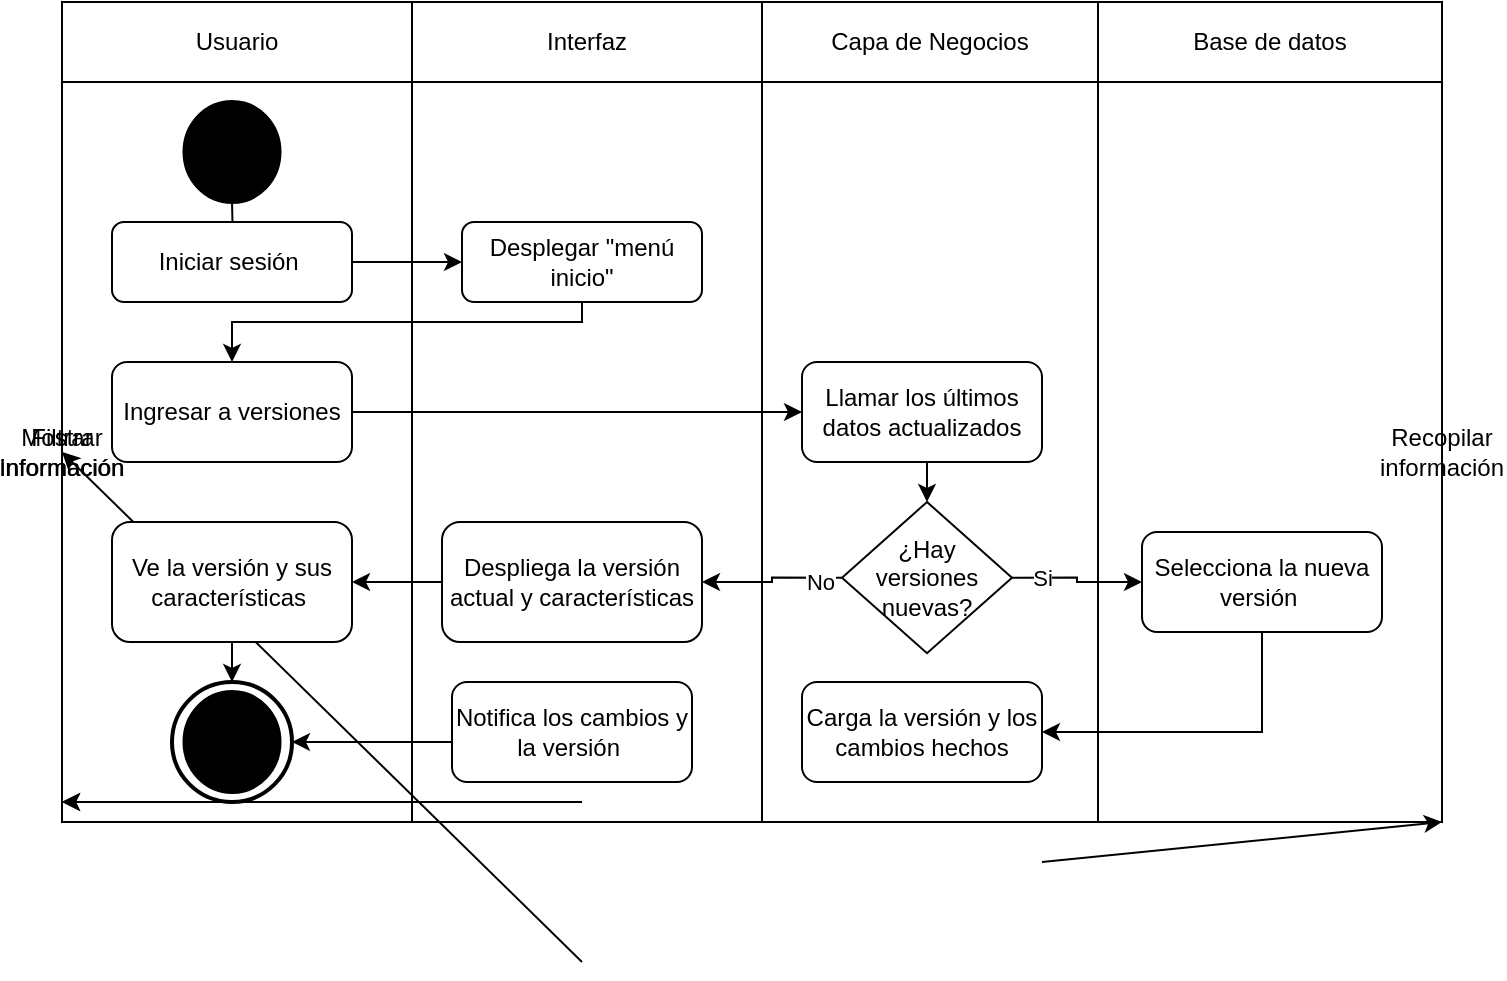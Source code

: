 <mxfile version="24.7.14">
  <diagram name="Página-1" id="bamVa_0NoXlc-tf__FN4">
    <mxGraphModel grid="1" page="1" gridSize="10" guides="1" tooltips="1" connect="1" arrows="1" fold="1" pageScale="1" pageWidth="827" pageHeight="1169" math="0" shadow="0">
      <root>
        <mxCell id="0" />
        <mxCell id="1" parent="0" />
        <mxCell id="87OqCBBtjAjnsFlcotj2-33" value="" style="shape=table;startSize=0;container=1;collapsible=0;childLayout=tableLayout;" vertex="1" parent="1">
          <mxGeometry x="40" y="50" width="690" height="410" as="geometry" />
        </mxCell>
        <mxCell id="87OqCBBtjAjnsFlcotj2-34" value="" style="shape=tableRow;horizontal=0;startSize=0;swimlaneHead=0;swimlaneBody=0;strokeColor=inherit;top=0;left=0;bottom=0;right=0;collapsible=0;dropTarget=0;fillColor=none;points=[[0,0.5],[1,0.5]];portConstraint=eastwest;" vertex="1" parent="87OqCBBtjAjnsFlcotj2-33">
          <mxGeometry width="690" height="40" as="geometry" />
        </mxCell>
        <mxCell id="87OqCBBtjAjnsFlcotj2-35" value="Usuario" style="shape=partialRectangle;html=1;whiteSpace=wrap;connectable=0;strokeColor=inherit;overflow=hidden;fillColor=none;top=0;left=0;bottom=0;right=0;pointerEvents=1;" vertex="1" parent="87OqCBBtjAjnsFlcotj2-34">
          <mxGeometry width="175" height="40" as="geometry">
            <mxRectangle width="175" height="40" as="alternateBounds" />
          </mxGeometry>
        </mxCell>
        <mxCell id="87OqCBBtjAjnsFlcotj2-36" value="Interfaz" style="shape=partialRectangle;html=1;whiteSpace=wrap;connectable=0;strokeColor=inherit;overflow=hidden;fillColor=none;top=0;left=0;bottom=0;right=0;pointerEvents=1;" vertex="1" parent="87OqCBBtjAjnsFlcotj2-34">
          <mxGeometry x="175" width="175" height="40" as="geometry">
            <mxRectangle width="175" height="40" as="alternateBounds" />
          </mxGeometry>
        </mxCell>
        <mxCell id="87OqCBBtjAjnsFlcotj2-37" value="Capa de Negocios" style="shape=partialRectangle;html=1;whiteSpace=wrap;connectable=0;strokeColor=inherit;overflow=hidden;fillColor=none;top=0;left=0;bottom=0;right=0;pointerEvents=1;" vertex="1" parent="87OqCBBtjAjnsFlcotj2-34">
          <mxGeometry x="350" width="168" height="40" as="geometry">
            <mxRectangle width="168" height="40" as="alternateBounds" />
          </mxGeometry>
        </mxCell>
        <mxCell id="87OqCBBtjAjnsFlcotj2-38" value="Base de datos" style="shape=partialRectangle;html=1;whiteSpace=wrap;connectable=0;strokeColor=inherit;overflow=hidden;fillColor=none;top=0;left=0;bottom=0;right=0;pointerEvents=1;" vertex="1" parent="87OqCBBtjAjnsFlcotj2-34">
          <mxGeometry x="518" width="172" height="40" as="geometry">
            <mxRectangle width="172" height="40" as="alternateBounds" />
          </mxGeometry>
        </mxCell>
        <mxCell id="87OqCBBtjAjnsFlcotj2-39" value="" style="shape=tableRow;horizontal=0;startSize=0;swimlaneHead=0;swimlaneBody=0;strokeColor=inherit;top=0;left=0;bottom=0;right=0;collapsible=0;dropTarget=0;fillColor=none;points=[[0,0.5],[1,0.5]];portConstraint=eastwest;" vertex="1" parent="87OqCBBtjAjnsFlcotj2-33">
          <mxGeometry y="40" width="690" height="370" as="geometry" />
        </mxCell>
        <mxCell id="87OqCBBtjAjnsFlcotj2-40" value="" style="shape=partialRectangle;html=1;whiteSpace=wrap;connectable=0;strokeColor=inherit;overflow=hidden;fillColor=none;top=0;left=0;bottom=0;right=0;pointerEvents=1;" vertex="1" parent="87OqCBBtjAjnsFlcotj2-39">
          <mxGeometry width="175" height="370" as="geometry">
            <mxRectangle width="175" height="370" as="alternateBounds" />
          </mxGeometry>
        </mxCell>
        <mxCell id="87OqCBBtjAjnsFlcotj2-41" value="" style="shape=partialRectangle;html=1;whiteSpace=wrap;connectable=0;strokeColor=inherit;overflow=hidden;fillColor=none;top=0;left=0;bottom=0;right=0;pointerEvents=1;" vertex="1" parent="87OqCBBtjAjnsFlcotj2-39">
          <mxGeometry x="175" width="175" height="370" as="geometry">
            <mxRectangle width="175" height="370" as="alternateBounds" />
          </mxGeometry>
        </mxCell>
        <mxCell id="87OqCBBtjAjnsFlcotj2-42" value="" style="shape=partialRectangle;html=1;whiteSpace=wrap;connectable=0;strokeColor=inherit;overflow=hidden;fillColor=none;top=0;left=0;bottom=0;right=0;pointerEvents=1;" vertex="1" parent="87OqCBBtjAjnsFlcotj2-39">
          <mxGeometry x="350" width="168" height="370" as="geometry">
            <mxRectangle width="168" height="370" as="alternateBounds" />
          </mxGeometry>
        </mxCell>
        <mxCell id="87OqCBBtjAjnsFlcotj2-43" value="" style="shape=partialRectangle;html=1;whiteSpace=wrap;connectable=0;strokeColor=inherit;overflow=hidden;fillColor=none;top=0;left=0;bottom=0;right=0;pointerEvents=1;" vertex="1" parent="87OqCBBtjAjnsFlcotj2-39">
          <mxGeometry x="518" width="172" height="370" as="geometry">
            <mxRectangle width="172" height="370" as="alternateBounds" />
          </mxGeometry>
        </mxCell>
        <mxCell id="87OqCBBtjAjnsFlcotj2-67" value="Recopilar información" style="rounded=1;whiteSpace=wrap;html=1;" vertex="1" parent="87OqCBBtjAjnsFlcotj2-39">
          <mxGeometry x="690" height="370" as="geometry">
            <mxRectangle width="NaN" height="370" as="alternateBounds" />
          </mxGeometry>
        </mxCell>
        <mxCell id="87OqCBBtjAjnsFlcotj2-71" value="Mostrar información" style="rounded=1;whiteSpace=wrap;html=1;" vertex="1" parent="87OqCBBtjAjnsFlcotj2-39">
          <mxGeometry height="370" as="geometry">
            <mxRectangle width="NaN" height="370" as="alternateBounds" />
          </mxGeometry>
        </mxCell>
        <mxCell id="87OqCBBtjAjnsFlcotj2-75" value="Filtrar Información" style="rounded=1;whiteSpace=wrap;html=1;" vertex="1" parent="87OqCBBtjAjnsFlcotj2-39">
          <mxGeometry height="370" as="geometry">
            <mxRectangle width="NaN" height="370" as="alternateBounds" />
          </mxGeometry>
        </mxCell>
        <mxCell id="87OqCBBtjAjnsFlcotj2-80" value="" style="rhombus;whiteSpace=wrap;html=1;rounded=1;" vertex="1" parent="87OqCBBtjAjnsFlcotj2-39">
          <mxGeometry height="370" as="geometry">
            <mxRectangle width="NaN" height="370" as="alternateBounds" />
          </mxGeometry>
        </mxCell>
        <mxCell id="87OqCBBtjAjnsFlcotj2-46" style="edgeStyle=orthogonalEdgeStyle;rounded=0;orthogonalLoop=1;jettySize=auto;html=1;exitX=0.5;exitY=1;exitDx=0;exitDy=0;exitPerimeter=0;" edge="1" parent="1" target="87OqCBBtjAjnsFlcotj2-45">
          <mxGeometry relative="1" as="geometry">
            <mxPoint x="125" y="150" as="sourcePoint" />
          </mxGeometry>
        </mxCell>
        <mxCell id="87OqCBBtjAjnsFlcotj2-48" style="edgeStyle=orthogonalEdgeStyle;rounded=0;orthogonalLoop=1;jettySize=auto;html=1;exitX=1;exitY=0.5;exitDx=0;exitDy=0;" edge="1" parent="1" source="87OqCBBtjAjnsFlcotj2-45" target="87OqCBBtjAjnsFlcotj2-47">
          <mxGeometry relative="1" as="geometry" />
        </mxCell>
        <mxCell id="87OqCBBtjAjnsFlcotj2-45" value="Iniciar sesión&amp;nbsp;" style="rounded=1;whiteSpace=wrap;html=1;" vertex="1" parent="1">
          <mxGeometry x="65" y="160" width="120" height="40" as="geometry" />
        </mxCell>
        <mxCell id="87OqCBBtjAjnsFlcotj2-50" style="edgeStyle=orthogonalEdgeStyle;rounded=0;orthogonalLoop=1;jettySize=auto;html=1;exitX=0.5;exitY=1;exitDx=0;exitDy=0;entryX=0.5;entryY=0;entryDx=0;entryDy=0;" edge="1" parent="1" source="87OqCBBtjAjnsFlcotj2-47" target="87OqCBBtjAjnsFlcotj2-49">
          <mxGeometry relative="1" as="geometry">
            <Array as="points">
              <mxPoint x="300" y="210" />
              <mxPoint x="125" y="210" />
            </Array>
          </mxGeometry>
        </mxCell>
        <mxCell id="87OqCBBtjAjnsFlcotj2-47" value="Desplegar &quot;menú inicio&quot;" style="rounded=1;whiteSpace=wrap;html=1;" vertex="1" parent="1">
          <mxGeometry x="240" y="160" width="120" height="40" as="geometry" />
        </mxCell>
        <mxCell id="87OqCBBtjAjnsFlcotj2-130" style="edgeStyle=orthogonalEdgeStyle;rounded=0;orthogonalLoop=1;jettySize=auto;html=1;exitX=1;exitY=0.5;exitDx=0;exitDy=0;entryX=0;entryY=0.5;entryDx=0;entryDy=0;" edge="1" parent="1" source="87OqCBBtjAjnsFlcotj2-49" target="87OqCBBtjAjnsFlcotj2-51">
          <mxGeometry relative="1" as="geometry" />
        </mxCell>
        <mxCell id="87OqCBBtjAjnsFlcotj2-49" value="Ingresar a versiones" style="rounded=1;whiteSpace=wrap;html=1;" vertex="1" parent="1">
          <mxGeometry x="65" y="230" width="120" height="50" as="geometry" />
        </mxCell>
        <mxCell id="87OqCBBtjAjnsFlcotj2-131" style="edgeStyle=orthogonalEdgeStyle;rounded=0;orthogonalLoop=1;jettySize=auto;html=1;exitX=0.5;exitY=1;exitDx=0;exitDy=0;entryX=0.5;entryY=0;entryDx=0;entryDy=0;" edge="1" parent="1" source="87OqCBBtjAjnsFlcotj2-51" target="87OqCBBtjAjnsFlcotj2-53">
          <mxGeometry relative="1" as="geometry" />
        </mxCell>
        <mxCell id="87OqCBBtjAjnsFlcotj2-51" value="Llamar los últimos datos actualizados" style="rounded=1;whiteSpace=wrap;html=1;" vertex="1" parent="1">
          <mxGeometry x="410" y="230" width="120" height="50" as="geometry" />
        </mxCell>
        <mxCell id="87OqCBBtjAjnsFlcotj2-61" style="edgeStyle=orthogonalEdgeStyle;rounded=0;orthogonalLoop=1;jettySize=auto;html=1;exitX=1;exitY=0.5;exitDx=0;exitDy=0;entryX=0;entryY=0.5;entryDx=0;entryDy=0;" edge="1" parent="1" source="87OqCBBtjAjnsFlcotj2-53" target="87OqCBBtjAjnsFlcotj2-60">
          <mxGeometry relative="1" as="geometry" />
        </mxCell>
        <mxCell id="87OqCBBtjAjnsFlcotj2-62" value="Si" style="edgeLabel;html=1;align=center;verticalAlign=middle;resizable=0;points=[];" vertex="1" connectable="0" parent="87OqCBBtjAjnsFlcotj2-61">
          <mxGeometry x="-0.24" y="-1" relative="1" as="geometry">
            <mxPoint x="-11" y="-1" as="offset" />
          </mxGeometry>
        </mxCell>
        <mxCell id="87OqCBBtjAjnsFlcotj2-132" style="edgeStyle=orthogonalEdgeStyle;rounded=0;orthogonalLoop=1;jettySize=auto;html=1;exitX=0;exitY=0.5;exitDx=0;exitDy=0;" edge="1" parent="1" source="87OqCBBtjAjnsFlcotj2-53" target="87OqCBBtjAjnsFlcotj2-56">
          <mxGeometry relative="1" as="geometry" />
        </mxCell>
        <mxCell id="87OqCBBtjAjnsFlcotj2-133" value="No" style="edgeLabel;html=1;align=center;verticalAlign=middle;resizable=0;points=[];" vertex="1" connectable="0" parent="87OqCBBtjAjnsFlcotj2-132">
          <mxGeometry x="-0.692" y="2" relative="1" as="geometry">
            <mxPoint as="offset" />
          </mxGeometry>
        </mxCell>
        <mxCell id="87OqCBBtjAjnsFlcotj2-53" value="¿Hay versiones nuevas?" style="rhombus;whiteSpace=wrap;html=1;" vertex="1" parent="1">
          <mxGeometry x="430" y="300" width="85" height="75.63" as="geometry" />
        </mxCell>
        <mxCell id="87OqCBBtjAjnsFlcotj2-122" style="edgeStyle=orthogonalEdgeStyle;rounded=0;orthogonalLoop=1;jettySize=auto;html=1;exitX=0.5;exitY=1;exitDx=0;exitDy=0;entryX=1;entryY=0.5;entryDx=0;entryDy=0;" edge="1" parent="1" source="87OqCBBtjAjnsFlcotj2-60" target="87OqCBBtjAjnsFlcotj2-121">
          <mxGeometry relative="1" as="geometry" />
        </mxCell>
        <mxCell id="87OqCBBtjAjnsFlcotj2-60" value="Selecciona la nueva versión&amp;nbsp;" style="rounded=1;whiteSpace=wrap;html=1;" vertex="1" parent="1">
          <mxGeometry x="580" y="315.01" width="120" height="49.99" as="geometry" />
        </mxCell>
        <mxCell id="87OqCBBtjAjnsFlcotj2-68" value="" style="edgeStyle=orthogonalEdgeStyle;rounded=0;orthogonalLoop=1;jettySize=auto;html=1;" edge="1" parent="1" target="87OqCBBtjAjnsFlcotj2-67">
          <mxGeometry relative="1" as="geometry">
            <mxPoint x="530" y="480" as="sourcePoint" />
          </mxGeometry>
        </mxCell>
        <mxCell id="87OqCBBtjAjnsFlcotj2-72" value="" style="edgeStyle=orthogonalEdgeStyle;rounded=0;orthogonalLoop=1;jettySize=auto;html=1;" edge="1" parent="1" target="87OqCBBtjAjnsFlcotj2-71">
          <mxGeometry relative="1" as="geometry">
            <mxPoint x="300" y="450" as="sourcePoint" />
          </mxGeometry>
        </mxCell>
        <mxCell id="87OqCBBtjAjnsFlcotj2-76" value="" style="edgeStyle=orthogonalEdgeStyle;rounded=0;orthogonalLoop=1;jettySize=auto;html=1;" edge="1" parent="1" target="87OqCBBtjAjnsFlcotj2-75">
          <mxGeometry relative="1" as="geometry">
            <mxPoint x="125" y="450" as="sourcePoint" />
          </mxGeometry>
        </mxCell>
        <mxCell id="87OqCBBtjAjnsFlcotj2-81" value="" style="edgeStyle=orthogonalEdgeStyle;rounded=0;orthogonalLoop=1;jettySize=auto;html=1;" edge="1" parent="1" target="87OqCBBtjAjnsFlcotj2-80">
          <mxGeometry relative="1" as="geometry">
            <mxPoint x="300" y="530" as="sourcePoint" />
          </mxGeometry>
        </mxCell>
        <mxCell id="87OqCBBtjAjnsFlcotj2-95" value="" style="strokeWidth=2;html=1;shape=mxgraph.flowchart.start_2;whiteSpace=wrap;fillColor=#000000;" vertex="1" parent="1">
          <mxGeometry x="101.25" y="100" width="47.5" height="50" as="geometry" />
        </mxCell>
        <mxCell id="87OqCBBtjAjnsFlcotj2-106" value="" style="strokeWidth=2;html=1;shape=mxgraph.flowchart.start_2;whiteSpace=wrap;" vertex="1" parent="1">
          <mxGeometry x="95" y="390" width="60" height="60" as="geometry" />
        </mxCell>
        <mxCell id="87OqCBBtjAjnsFlcotj2-108" value="" style="strokeWidth=2;html=1;shape=mxgraph.flowchart.start_2;whiteSpace=wrap;fillColor=#000000;" vertex="1" parent="1">
          <mxGeometry x="101.25" y="395" width="47.5" height="50" as="geometry" />
        </mxCell>
        <mxCell id="87OqCBBtjAjnsFlcotj2-134" style="edgeStyle=orthogonalEdgeStyle;rounded=0;orthogonalLoop=1;jettySize=auto;html=1;exitX=0;exitY=0.5;exitDx=0;exitDy=0;entryX=1;entryY=0.5;entryDx=0;entryDy=0;" edge="1" parent="1" source="87OqCBBtjAjnsFlcotj2-56" target="87OqCBBtjAjnsFlcotj2-117">
          <mxGeometry relative="1" as="geometry" />
        </mxCell>
        <mxCell id="87OqCBBtjAjnsFlcotj2-56" value="Despliega la versión actual y características" style="rounded=1;whiteSpace=wrap;html=1;" vertex="1" parent="1">
          <mxGeometry x="230" y="310" width="130" height="60" as="geometry" />
        </mxCell>
        <mxCell id="87OqCBBtjAjnsFlcotj2-117" value="Ve la versión y sus características&amp;nbsp;" style="rounded=1;whiteSpace=wrap;html=1;" vertex="1" parent="1">
          <mxGeometry x="65" y="310" width="120" height="60" as="geometry" />
        </mxCell>
        <mxCell id="87OqCBBtjAjnsFlcotj2-121" value="Carga la versión y los cambios hechos" style="rounded=1;whiteSpace=wrap;html=1;" vertex="1" parent="1">
          <mxGeometry x="410" y="390" width="120" height="50" as="geometry" />
        </mxCell>
        <mxCell id="87OqCBBtjAjnsFlcotj2-123" value="Notifica los cambios y la versión&amp;nbsp;" style="rounded=1;whiteSpace=wrap;html=1;" vertex="1" parent="1">
          <mxGeometry x="235" y="390" width="120" height="50" as="geometry" />
        </mxCell>
        <mxCell id="87OqCBBtjAjnsFlcotj2-135" style="edgeStyle=orthogonalEdgeStyle;rounded=0;orthogonalLoop=1;jettySize=auto;html=1;exitX=0;exitY=0.5;exitDx=0;exitDy=0;entryX=1;entryY=0.5;entryDx=0;entryDy=0;entryPerimeter=0;" edge="1" parent="1" source="87OqCBBtjAjnsFlcotj2-123" target="87OqCBBtjAjnsFlcotj2-106">
          <mxGeometry relative="1" as="geometry">
            <Array as="points">
              <mxPoint x="235" y="420" />
            </Array>
          </mxGeometry>
        </mxCell>
        <mxCell id="87OqCBBtjAjnsFlcotj2-136" style="edgeStyle=orthogonalEdgeStyle;rounded=0;orthogonalLoop=1;jettySize=auto;html=1;exitX=0.5;exitY=1;exitDx=0;exitDy=0;entryX=0.5;entryY=0;entryDx=0;entryDy=0;entryPerimeter=0;" edge="1" parent="1" source="87OqCBBtjAjnsFlcotj2-117" target="87OqCBBtjAjnsFlcotj2-106">
          <mxGeometry relative="1" as="geometry" />
        </mxCell>
      </root>
    </mxGraphModel>
  </diagram>
</mxfile>

